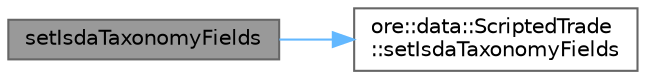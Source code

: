 digraph "setIsdaTaxonomyFields"
{
 // INTERACTIVE_SVG=YES
 // LATEX_PDF_SIZE
  bgcolor="transparent";
  edge [fontname=Helvetica,fontsize=10,labelfontname=Helvetica,labelfontsize=10];
  node [fontname=Helvetica,fontsize=10,shape=box,height=0.2,width=0.4];
  rankdir="LR";
  Node1 [label="setIsdaTaxonomyFields",height=0.2,width=0.4,color="gray40", fillcolor="grey60", style="filled", fontcolor="black",tooltip=" "];
  Node1 -> Node2 [color="steelblue1",style="solid"];
  Node2 [label="ore::data::ScriptedTrade\l::setIsdaTaxonomyFields",height=0.2,width=0.4,color="grey40", fillcolor="white", style="filled",URL="$classore_1_1data_1_1_scripted_trade.html#ace6a451b585a4a645c0c9c78e75dc78e",tooltip=" "];
}
